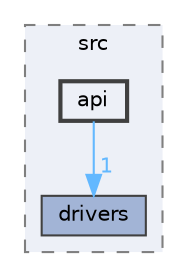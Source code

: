 digraph "firmware/src/api"
{
 // LATEX_PDF_SIZE
  bgcolor="transparent";
  edge [fontname=Helvetica,fontsize=10,labelfontname=Helvetica,labelfontsize=10];
  node [fontname=Helvetica,fontsize=10,shape=box,height=0.2,width=0.4];
  compound=true
  subgraph clusterdir_c898ccd6027d5da3247aa855d21ca2cf {
    graph [ bgcolor="#edf0f7", pencolor="grey50", label="src", fontname=Helvetica,fontsize=10 style="filled,dashed", URL="dir_c898ccd6027d5da3247aa855d21ca2cf.html",tooltip=""]
  dir_e200633b3c29dcc6afc0356839fb5e29 [label="drivers", fillcolor="#a2b4d6", color="grey25", style="filled", URL="dir_e200633b3c29dcc6afc0356839fb5e29.html",tooltip=""];
  dir_18ac01a18bb8b208f27c88345941c779 [label="api", fillcolor="#edf0f7", color="grey25", style="filled,bold", URL="dir_18ac01a18bb8b208f27c88345941c779.html",tooltip=""];
  }
  dir_18ac01a18bb8b208f27c88345941c779->dir_e200633b3c29dcc6afc0356839fb5e29 [headlabel="1", labeldistance=1.5 headhref="dir_000000_000001.html" href="dir_000000_000001.html" color="steelblue1" fontcolor="steelblue1"];
}
